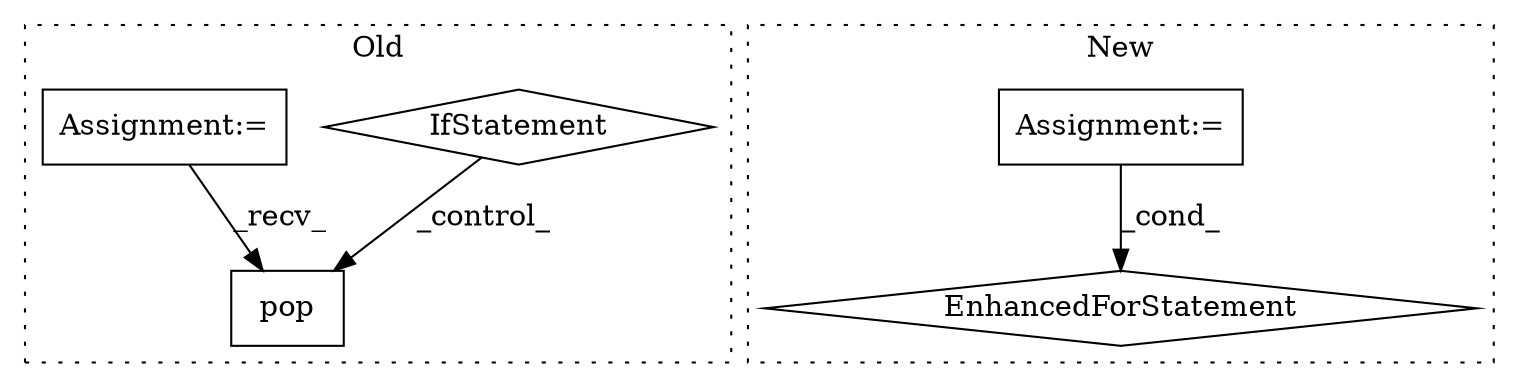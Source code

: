 digraph G {
subgraph cluster0 {
1 [label="pop" a="32" s="2320" l="5" shape="box"];
4 [label="IfStatement" a="25" s="2219,2244" l="10,2" shape="diamond"];
5 [label="Assignment:=" a="7" s="1871" l="1" shape="box"];
label = "Old";
style="dotted";
}
subgraph cluster1 {
2 [label="EnhancedForStatement" a="70" s="2961,3069" l="63,2" shape="diamond"];
3 [label="Assignment:=" a="7" s="2961,3069" l="63,2" shape="box"];
label = "New";
style="dotted";
}
3 -> 2 [label="_cond_"];
4 -> 1 [label="_control_"];
5 -> 1 [label="_recv_"];
}